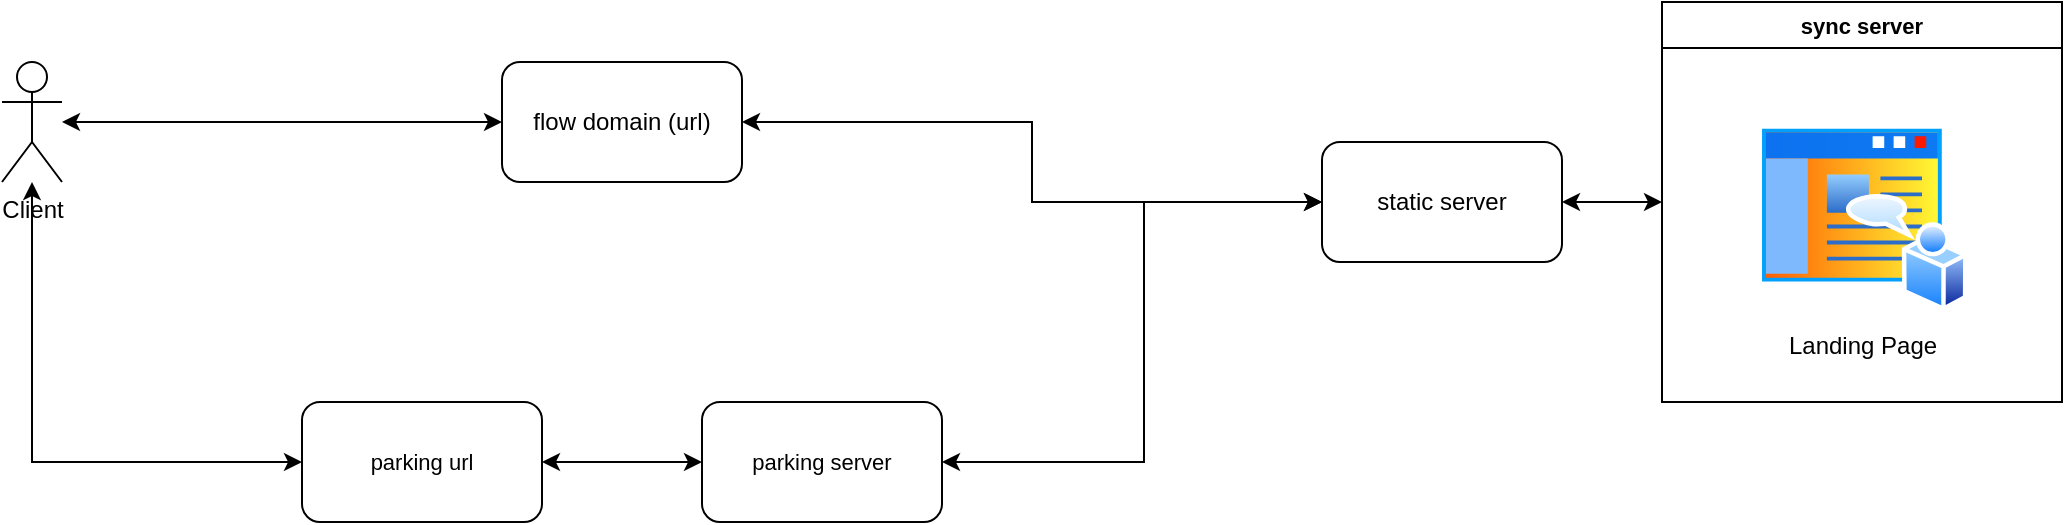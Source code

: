 <mxfile version="26.0.6">
  <diagram name="Страница — 1" id="z96_qJg9Ba0U_l2eJsHz">
    <mxGraphModel dx="704" dy="437" grid="1" gridSize="10" guides="1" tooltips="1" connect="1" arrows="1" fold="1" page="1" pageScale="1" pageWidth="827" pageHeight="1169" math="0" shadow="0">
      <root>
        <mxCell id="0" />
        <mxCell id="1" parent="0" />
        <mxCell id="acskBeSU3LfLO-v4SMMu-5" style="edgeStyle=orthogonalEdgeStyle;rounded=0;orthogonalLoop=1;jettySize=auto;html=1;entryX=0;entryY=0.5;entryDx=0;entryDy=0;startArrow=classic;startFill=1;" edge="1" parent="1" source="acskBeSU3LfLO-v4SMMu-1" target="acskBeSU3LfLO-v4SMMu-3">
          <mxGeometry relative="1" as="geometry" />
        </mxCell>
        <mxCell id="acskBeSU3LfLO-v4SMMu-1" value="Client" style="shape=umlActor;verticalLabelPosition=bottom;verticalAlign=top;html=1;outlineConnect=0;" vertex="1" parent="1">
          <mxGeometry x="70" y="160" width="30" height="60" as="geometry" />
        </mxCell>
        <mxCell id="acskBeSU3LfLO-v4SMMu-4" style="edgeStyle=orthogonalEdgeStyle;rounded=0;orthogonalLoop=1;jettySize=auto;html=1;entryX=0;entryY=0.5;entryDx=0;entryDy=0;fontSize=10;startArrow=classic;startFill=1;" edge="1" parent="1" source="acskBeSU3LfLO-v4SMMu-3" target="acskBeSU3LfLO-v4SMMu-15">
          <mxGeometry relative="1" as="geometry">
            <mxPoint x="640" y="230" as="targetPoint" />
          </mxGeometry>
        </mxCell>
        <mxCell id="acskBeSU3LfLO-v4SMMu-3" value="flow domain (url)" style="rounded=1;whiteSpace=wrap;html=1;" vertex="1" parent="1">
          <mxGeometry x="320" y="160" width="120" height="60" as="geometry" />
        </mxCell>
        <mxCell id="acskBeSU3LfLO-v4SMMu-8" style="edgeStyle=orthogonalEdgeStyle;rounded=0;orthogonalLoop=1;jettySize=auto;html=1;entryX=0;entryY=0.5;entryDx=0;entryDy=0;startArrow=classic;startFill=1;" edge="1" parent="1" source="acskBeSU3LfLO-v4SMMu-6" target="acskBeSU3LfLO-v4SMMu-7">
          <mxGeometry relative="1" as="geometry" />
        </mxCell>
        <mxCell id="acskBeSU3LfLO-v4SMMu-12" style="edgeStyle=orthogonalEdgeStyle;rounded=0;orthogonalLoop=1;jettySize=auto;html=1;startArrow=classic;startFill=1;" edge="1" parent="1" source="acskBeSU3LfLO-v4SMMu-6" target="acskBeSU3LfLO-v4SMMu-1">
          <mxGeometry relative="1" as="geometry" />
        </mxCell>
        <mxCell id="acskBeSU3LfLO-v4SMMu-6" value="parking url" style="rounded=1;whiteSpace=wrap;html=1;fontSize=11;" vertex="1" parent="1">
          <mxGeometry x="220" y="330" width="120" height="60" as="geometry" />
        </mxCell>
        <mxCell id="acskBeSU3LfLO-v4SMMu-11" style="edgeStyle=orthogonalEdgeStyle;rounded=0;orthogonalLoop=1;jettySize=auto;html=1;entryX=0;entryY=0.5;entryDx=0;entryDy=0;startArrow=classic;startFill=1;" edge="1" parent="1" source="acskBeSU3LfLO-v4SMMu-7" target="acskBeSU3LfLO-v4SMMu-15">
          <mxGeometry relative="1" as="geometry">
            <mxPoint x="640" y="230" as="targetPoint" />
            <Array as="points">
              <mxPoint x="641" y="360" />
              <mxPoint x="641" y="230" />
            </Array>
          </mxGeometry>
        </mxCell>
        <mxCell id="acskBeSU3LfLO-v4SMMu-7" value="parking server" style="rounded=1;whiteSpace=wrap;html=1;fontSize=11;" vertex="1" parent="1">
          <mxGeometry x="420" y="330" width="120" height="60" as="geometry" />
        </mxCell>
        <mxCell id="acskBeSU3LfLO-v4SMMu-13" value="sync server" style="swimlane;whiteSpace=wrap;html=1;fontSize=11;" vertex="1" parent="1">
          <mxGeometry x="900" y="130" width="200" height="200" as="geometry" />
        </mxCell>
        <mxCell id="acskBeSU3LfLO-v4SMMu-14" value="Landing Page" style="image;aspect=fixed;perimeter=ellipsePerimeter;html=1;align=center;shadow=0;dashed=0;spacingTop=3;image=img/lib/active_directory/home_page.svg;" vertex="1" parent="acskBeSU3LfLO-v4SMMu-13">
          <mxGeometry x="47.22" y="60" width="105.56" height="95" as="geometry" />
        </mxCell>
        <mxCell id="acskBeSU3LfLO-v4SMMu-16" style="edgeStyle=orthogonalEdgeStyle;rounded=0;orthogonalLoop=1;jettySize=auto;html=1;entryX=0;entryY=0.5;entryDx=0;entryDy=0;startArrow=classic;startFill=1;" edge="1" parent="1" source="acskBeSU3LfLO-v4SMMu-15" target="acskBeSU3LfLO-v4SMMu-13">
          <mxGeometry relative="1" as="geometry" />
        </mxCell>
        <mxCell id="acskBeSU3LfLO-v4SMMu-15" value="static server" style="rounded=1;whiteSpace=wrap;html=1;" vertex="1" parent="1">
          <mxGeometry x="730" y="200" width="120" height="60" as="geometry" />
        </mxCell>
      </root>
    </mxGraphModel>
  </diagram>
</mxfile>
